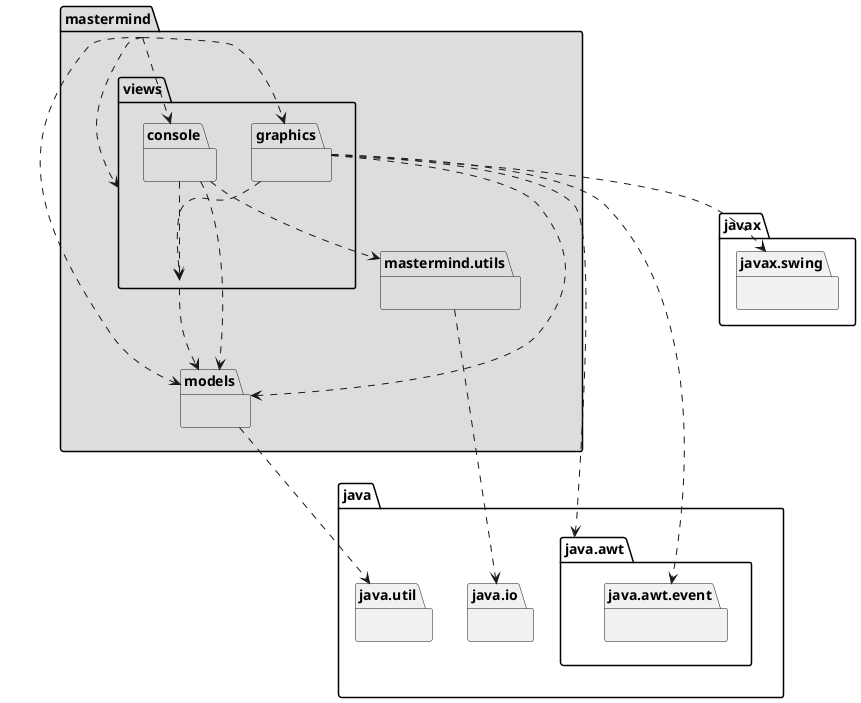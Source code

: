@startuml arquitectura
package mastermind #DDDDDD { }
mastermind ..> mastermind.views
mastermind ..> mastermind.models
mastermind ..> mastermind.views.console
mastermind ..> mastermind.views.graphics

package mastermind.models #DDDDDD { }
package java.util{ }
mastermind.models .down.> java.util

package mastermind.utils #DDDDDD { }
package java.io{ }
mastermind.utils .down.> java.io

package mastermind.views #DDDDDD { }
mastermind.views .down.> mastermind.models

package mastermind.views.console #DDDDDD { }
mastermind.views.console .down.> mastermind.views
mastermind.views.console .down.> mastermind.models
mastermind.views.console .down.> mastermind.utils

package mastermind.views.graphics #DDDDDD { }
package java.awt{ }
mastermind.views.graphics .down.> java.awt
package java.awt.event{ }
mastermind.views.graphics .down.> java.awt.event
mastermind.views.graphics .down.> mastermind.views
mastermind.views.graphics .down.> mastermind.models
package javax.swing{ }
mastermind.views.graphics .down.> javax.swing

@enduml
